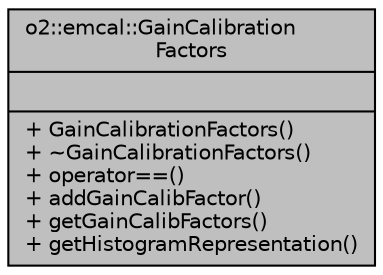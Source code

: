 digraph "o2::emcal::GainCalibrationFactors"
{
 // INTERACTIVE_SVG=YES
  bgcolor="transparent";
  edge [fontname="Helvetica",fontsize="10",labelfontname="Helvetica",labelfontsize="10"];
  node [fontname="Helvetica",fontsize="10",shape=record];
  Node1 [label="{o2::emcal::GainCalibration\lFactors\n||+ GainCalibrationFactors()\l+ ~GainCalibrationFactors()\l+ operator==()\l+ addGainCalibFactor()\l+ getGainCalibFactors()\l+ getHistogramRepresentation()\l}",height=0.2,width=0.4,color="black", fillcolor="grey75", style="filled", fontcolor="black"];
}

